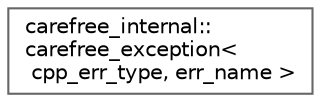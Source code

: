 digraph "类继承关系图"
{
 // LATEX_PDF_SIZE
  bgcolor="transparent";
  edge [fontname=Helvetica,fontsize=10,labelfontname=Helvetica,labelfontsize=10];
  node [fontname=Helvetica,fontsize=10,shape=box,height=0.2,width=0.4];
  rankdir="LR";
  Node0 [id="Node000000",label="carefree_internal::\lcarefree_exception\<\l cpp_err_type, err_name \>",height=0.2,width=0.4,color="grey40", fillcolor="white", style="filled",URL="$classcarefree__internal_1_1carefree__exception.html",tooltip=" "];
}
